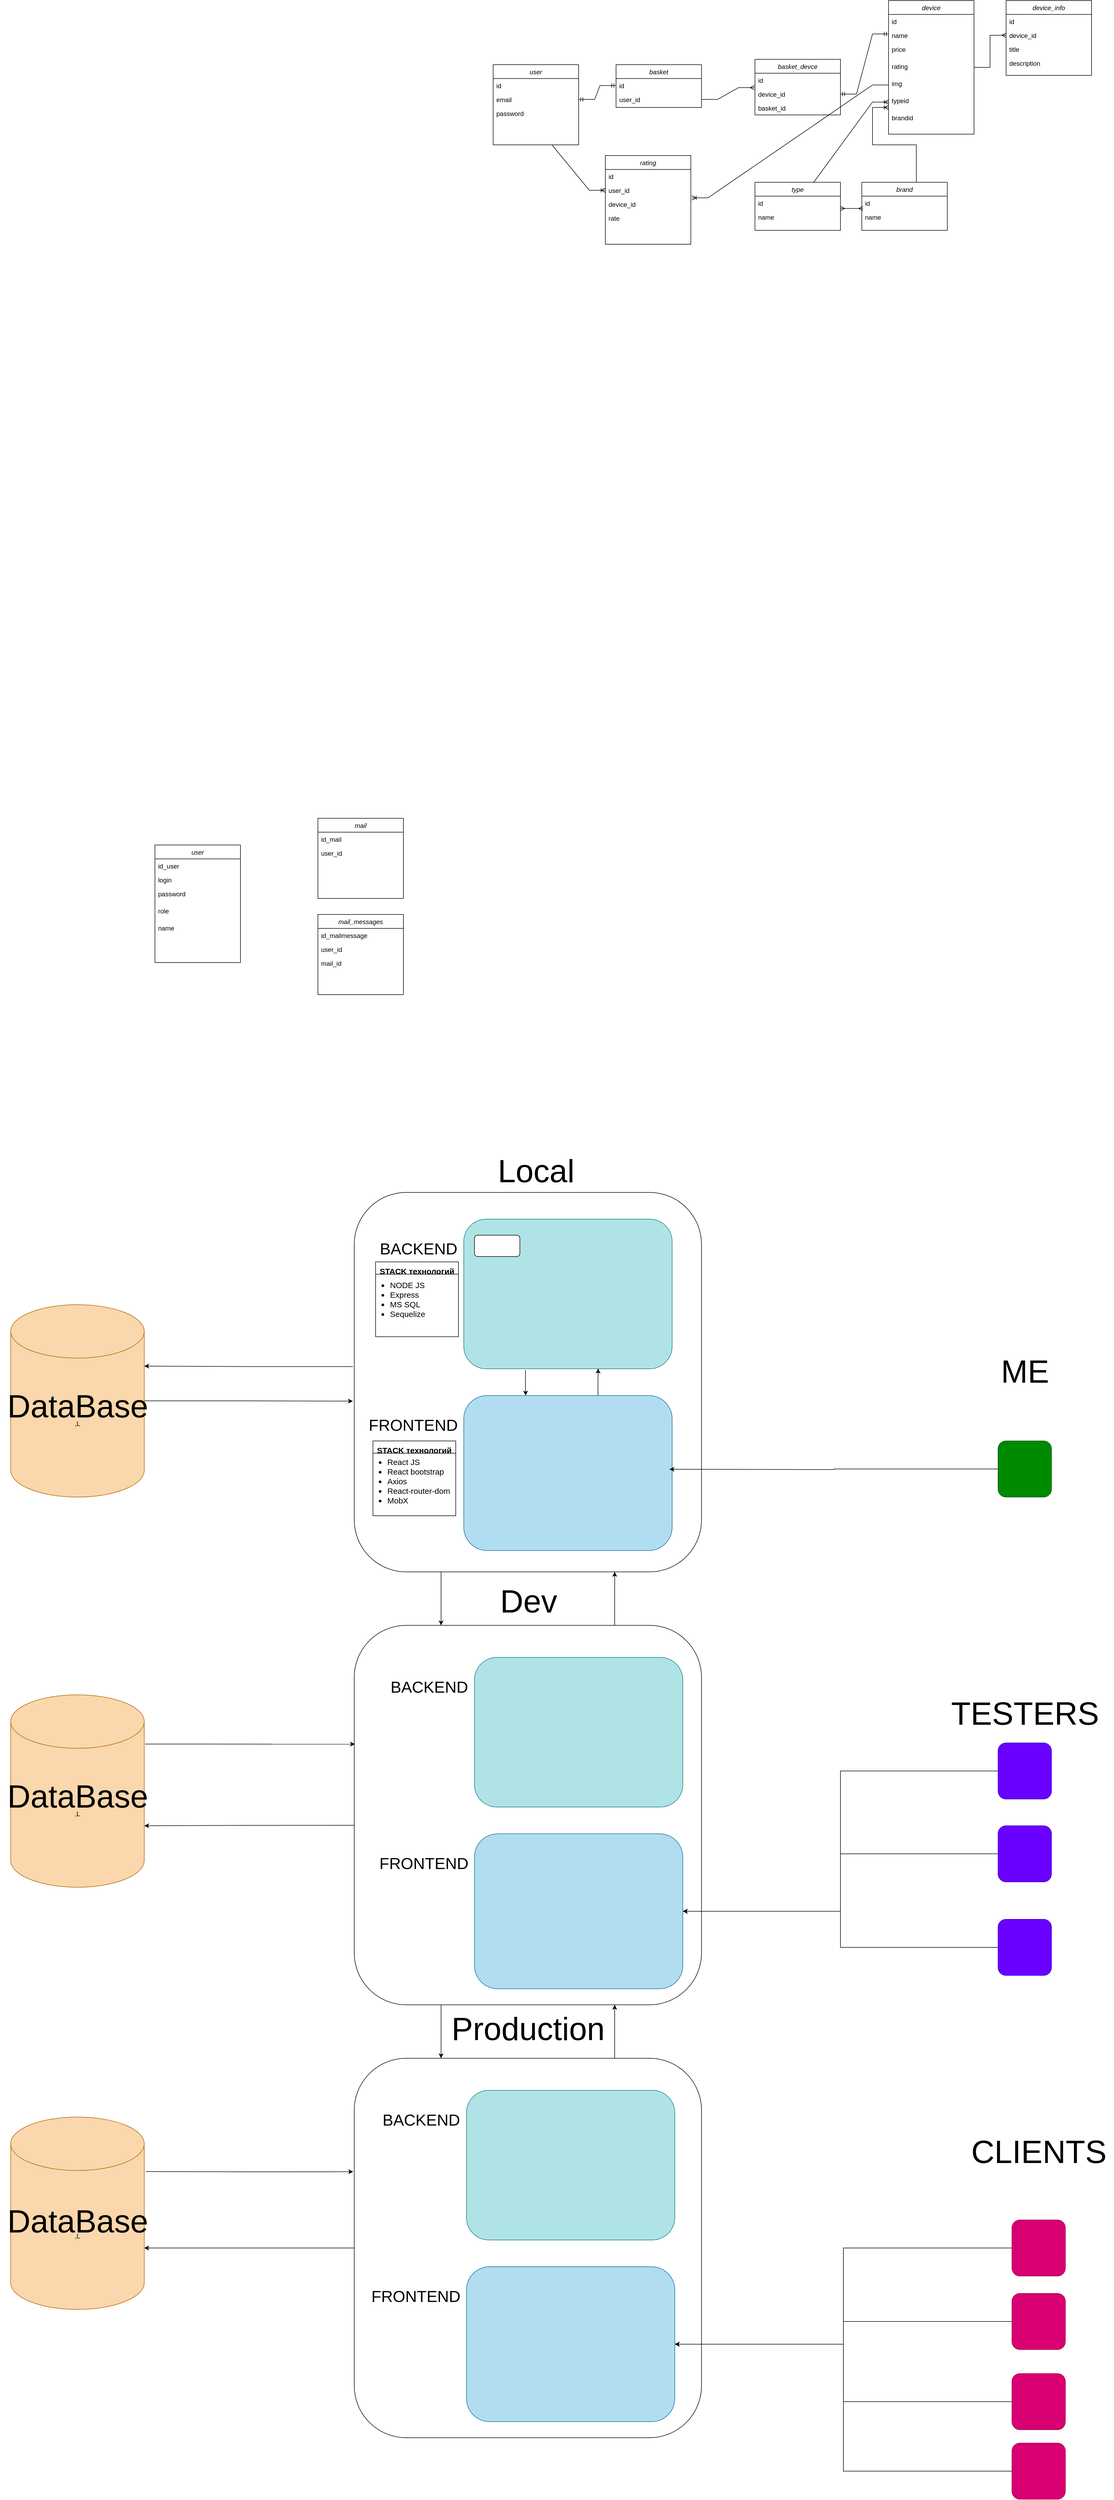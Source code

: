 <mxfile version="20.6.0" type="github">
  <diagram id="C5RBs43oDa-KdzZeNtuy" name="Page-1">
    <mxGraphModel dx="2564" dy="3460" grid="1" gridSize="10" guides="1" tooltips="1" connect="1" arrows="1" fold="1" page="1" pageScale="1" pageWidth="827" pageHeight="1169" math="0" shadow="0">
      <root>
        <mxCell id="WIyWlLk6GJQsqaUBKTNV-0" />
        <mxCell id="WIyWlLk6GJQsqaUBKTNV-1" parent="WIyWlLk6GJQsqaUBKTNV-0" />
        <mxCell id="zkfFHV4jXpPFQw0GAbJ--0" value="user" style="swimlane;fontStyle=2;align=center;verticalAlign=top;childLayout=stackLayout;horizontal=1;startSize=26;horizontalStack=0;resizeParent=1;resizeLast=0;collapsible=1;marginBottom=0;rounded=0;shadow=0;strokeWidth=1;" parent="WIyWlLk6GJQsqaUBKTNV-1" vertex="1">
          <mxGeometry x="220" y="-1420" width="160" height="150" as="geometry">
            <mxRectangle x="230" y="140" width="160" height="26" as="alternateBounds" />
          </mxGeometry>
        </mxCell>
        <mxCell id="zkfFHV4jXpPFQw0GAbJ--1" value="id" style="text;align=left;verticalAlign=top;spacingLeft=4;spacingRight=4;overflow=hidden;rotatable=0;points=[[0,0.5],[1,0.5]];portConstraint=eastwest;" parent="zkfFHV4jXpPFQw0GAbJ--0" vertex="1">
          <mxGeometry y="26" width="160" height="26" as="geometry" />
        </mxCell>
        <mxCell id="zkfFHV4jXpPFQw0GAbJ--2" value="email" style="text;align=left;verticalAlign=top;spacingLeft=4;spacingRight=4;overflow=hidden;rotatable=0;points=[[0,0.5],[1,0.5]];portConstraint=eastwest;rounded=0;shadow=0;html=0;" parent="zkfFHV4jXpPFQw0GAbJ--0" vertex="1">
          <mxGeometry y="52" width="160" height="26" as="geometry" />
        </mxCell>
        <mxCell id="zkfFHV4jXpPFQw0GAbJ--3" value="password" style="text;align=left;verticalAlign=top;spacingLeft=4;spacingRight=4;overflow=hidden;rotatable=0;points=[[0,0.5],[1,0.5]];portConstraint=eastwest;rounded=0;shadow=0;html=0;" parent="zkfFHV4jXpPFQw0GAbJ--0" vertex="1">
          <mxGeometry y="78" width="160" height="32" as="geometry" />
        </mxCell>
        <mxCell id="rboangWgK6ihW0emlWpL-8" value="basket" style="swimlane;fontStyle=2;align=center;verticalAlign=top;childLayout=stackLayout;horizontal=1;startSize=26;horizontalStack=0;resizeParent=1;resizeLast=0;collapsible=1;marginBottom=0;rounded=0;shadow=0;strokeWidth=1;" parent="WIyWlLk6GJQsqaUBKTNV-1" vertex="1">
          <mxGeometry x="450" y="-1420" width="160" height="80" as="geometry">
            <mxRectangle x="230" y="140" width="160" height="26" as="alternateBounds" />
          </mxGeometry>
        </mxCell>
        <mxCell id="rboangWgK6ihW0emlWpL-9" value="id" style="text;align=left;verticalAlign=top;spacingLeft=4;spacingRight=4;overflow=hidden;rotatable=0;points=[[0,0.5],[1,0.5]];portConstraint=eastwest;" parent="rboangWgK6ihW0emlWpL-8" vertex="1">
          <mxGeometry y="26" width="160" height="26" as="geometry" />
        </mxCell>
        <mxCell id="rboangWgK6ihW0emlWpL-10" value="user_id" style="text;align=left;verticalAlign=top;spacingLeft=4;spacingRight=4;overflow=hidden;rotatable=0;points=[[0,0.5],[1,0.5]];portConstraint=eastwest;rounded=0;shadow=0;html=0;" parent="rboangWgK6ihW0emlWpL-8" vertex="1">
          <mxGeometry y="52" width="160" height="26" as="geometry" />
        </mxCell>
        <mxCell id="rboangWgK6ihW0emlWpL-14" value="" style="edgeStyle=entityRelationEdgeStyle;fontSize=12;html=1;endArrow=ERmandOne;startArrow=ERmandOne;rounded=0;exitX=1;exitY=0.5;exitDx=0;exitDy=0;entryX=0;entryY=0.5;entryDx=0;entryDy=0;" parent="WIyWlLk6GJQsqaUBKTNV-1" source="zkfFHV4jXpPFQw0GAbJ--2" target="rboangWgK6ihW0emlWpL-9" edge="1">
          <mxGeometry width="100" height="100" relative="1" as="geometry">
            <mxPoint x="670" y="-1320" as="sourcePoint" />
            <mxPoint x="770" y="-1420" as="targetPoint" />
          </mxGeometry>
        </mxCell>
        <mxCell id="rboangWgK6ihW0emlWpL-15" value="device" style="swimlane;fontStyle=2;align=center;verticalAlign=top;childLayout=stackLayout;horizontal=1;startSize=26;horizontalStack=0;resizeParent=1;resizeLast=0;collapsible=1;marginBottom=0;rounded=0;shadow=0;strokeWidth=1;" parent="WIyWlLk6GJQsqaUBKTNV-1" vertex="1">
          <mxGeometry x="960" y="-1540" width="160" height="250" as="geometry">
            <mxRectangle x="230" y="140" width="160" height="26" as="alternateBounds" />
          </mxGeometry>
        </mxCell>
        <mxCell id="rboangWgK6ihW0emlWpL-16" value="id" style="text;align=left;verticalAlign=top;spacingLeft=4;spacingRight=4;overflow=hidden;rotatable=0;points=[[0,0.5],[1,0.5]];portConstraint=eastwest;" parent="rboangWgK6ihW0emlWpL-15" vertex="1">
          <mxGeometry y="26" width="160" height="26" as="geometry" />
        </mxCell>
        <mxCell id="rboangWgK6ihW0emlWpL-17" value="name" style="text;align=left;verticalAlign=top;spacingLeft=4;spacingRight=4;overflow=hidden;rotatable=0;points=[[0,0.5],[1,0.5]];portConstraint=eastwest;rounded=0;shadow=0;html=0;" parent="rboangWgK6ihW0emlWpL-15" vertex="1">
          <mxGeometry y="52" width="160" height="26" as="geometry" />
        </mxCell>
        <mxCell id="rboangWgK6ihW0emlWpL-18" value="price" style="text;align=left;verticalAlign=top;spacingLeft=4;spacingRight=4;overflow=hidden;rotatable=0;points=[[0,0.5],[1,0.5]];portConstraint=eastwest;rounded=0;shadow=0;html=0;" parent="rboangWgK6ihW0emlWpL-15" vertex="1">
          <mxGeometry y="78" width="160" height="32" as="geometry" />
        </mxCell>
        <mxCell id="rboangWgK6ihW0emlWpL-19" value="rating" style="text;align=left;verticalAlign=top;spacingLeft=4;spacingRight=4;overflow=hidden;rotatable=0;points=[[0,0.5],[1,0.5]];portConstraint=eastwest;rounded=0;shadow=0;html=0;" parent="rboangWgK6ihW0emlWpL-15" vertex="1">
          <mxGeometry y="110" width="160" height="32" as="geometry" />
        </mxCell>
        <mxCell id="rboangWgK6ihW0emlWpL-20" value="img" style="text;align=left;verticalAlign=top;spacingLeft=4;spacingRight=4;overflow=hidden;rotatable=0;points=[[0,0.5],[1,0.5]];portConstraint=eastwest;rounded=0;shadow=0;html=0;" parent="rboangWgK6ihW0emlWpL-15" vertex="1">
          <mxGeometry y="142" width="160" height="32" as="geometry" />
        </mxCell>
        <mxCell id="rboangWgK6ihW0emlWpL-21" value="typeid" style="text;align=left;verticalAlign=top;spacingLeft=4;spacingRight=4;overflow=hidden;rotatable=0;points=[[0,0.5],[1,0.5]];portConstraint=eastwest;rounded=0;shadow=0;html=0;" parent="rboangWgK6ihW0emlWpL-15" vertex="1">
          <mxGeometry y="174" width="160" height="32" as="geometry" />
        </mxCell>
        <mxCell id="rboangWgK6ihW0emlWpL-22" value="brandid" style="text;align=left;verticalAlign=top;spacingLeft=4;spacingRight=4;overflow=hidden;rotatable=0;points=[[0,0.5],[1,0.5]];portConstraint=eastwest;rounded=0;shadow=0;html=0;" parent="rboangWgK6ihW0emlWpL-15" vertex="1">
          <mxGeometry y="206" width="160" height="32" as="geometry" />
        </mxCell>
        <mxCell id="rboangWgK6ihW0emlWpL-23" value="brand" style="swimlane;fontStyle=2;align=center;verticalAlign=top;childLayout=stackLayout;horizontal=1;startSize=26;horizontalStack=0;resizeParent=1;resizeLast=0;collapsible=1;marginBottom=0;rounded=0;shadow=0;strokeWidth=1;" parent="WIyWlLk6GJQsqaUBKTNV-1" vertex="1">
          <mxGeometry x="910" y="-1200" width="160" height="90" as="geometry">
            <mxRectangle x="230" y="140" width="160" height="26" as="alternateBounds" />
          </mxGeometry>
        </mxCell>
        <mxCell id="rboangWgK6ihW0emlWpL-24" value="id" style="text;align=left;verticalAlign=top;spacingLeft=4;spacingRight=4;overflow=hidden;rotatable=0;points=[[0,0.5],[1,0.5]];portConstraint=eastwest;" parent="rboangWgK6ihW0emlWpL-23" vertex="1">
          <mxGeometry y="26" width="160" height="26" as="geometry" />
        </mxCell>
        <mxCell id="rboangWgK6ihW0emlWpL-25" value="name" style="text;align=left;verticalAlign=top;spacingLeft=4;spacingRight=4;overflow=hidden;rotatable=0;points=[[0,0.5],[1,0.5]];portConstraint=eastwest;rounded=0;shadow=0;html=0;" parent="rboangWgK6ihW0emlWpL-23" vertex="1">
          <mxGeometry y="52" width="160" height="26" as="geometry" />
        </mxCell>
        <mxCell id="rboangWgK6ihW0emlWpL-31" value="type" style="swimlane;fontStyle=2;align=center;verticalAlign=top;childLayout=stackLayout;horizontal=1;startSize=26;horizontalStack=0;resizeParent=1;resizeLast=0;collapsible=1;marginBottom=0;rounded=0;shadow=0;strokeWidth=1;" parent="WIyWlLk6GJQsqaUBKTNV-1" vertex="1">
          <mxGeometry x="710" y="-1200" width="160" height="90" as="geometry">
            <mxRectangle x="230" y="140" width="160" height="26" as="alternateBounds" />
          </mxGeometry>
        </mxCell>
        <mxCell id="rboangWgK6ihW0emlWpL-32" value="id" style="text;align=left;verticalAlign=top;spacingLeft=4;spacingRight=4;overflow=hidden;rotatable=0;points=[[0,0.5],[1,0.5]];portConstraint=eastwest;" parent="rboangWgK6ihW0emlWpL-31" vertex="1">
          <mxGeometry y="26" width="160" height="26" as="geometry" />
        </mxCell>
        <mxCell id="rboangWgK6ihW0emlWpL-33" value="name" style="text;align=left;verticalAlign=top;spacingLeft=4;spacingRight=4;overflow=hidden;rotatable=0;points=[[0,0.5],[1,0.5]];portConstraint=eastwest;rounded=0;shadow=0;html=0;" parent="rboangWgK6ihW0emlWpL-31" vertex="1">
          <mxGeometry y="52" width="160" height="26" as="geometry" />
        </mxCell>
        <mxCell id="rboangWgK6ihW0emlWpL-39" value="" style="edgeStyle=entityRelationEdgeStyle;fontSize=12;html=1;endArrow=ERoneToMany;rounded=0;entryX=0;entryY=0.5;entryDx=0;entryDy=0;exitX=0.5;exitY=0;exitDx=0;exitDy=0;" parent="WIyWlLk6GJQsqaUBKTNV-1" source="rboangWgK6ihW0emlWpL-31" target="rboangWgK6ihW0emlWpL-21" edge="1">
          <mxGeometry width="100" height="100" relative="1" as="geometry">
            <mxPoint x="620" y="-1230" as="sourcePoint" />
            <mxPoint x="720" y="-1330" as="targetPoint" />
          </mxGeometry>
        </mxCell>
        <mxCell id="rboangWgK6ihW0emlWpL-44" value="" style="edgeStyle=entityRelationEdgeStyle;fontSize=12;html=1;endArrow=ERmany;startArrow=ERmany;rounded=0;entryX=0.013;entryY=-0.115;entryDx=0;entryDy=0;entryPerimeter=0;exitX=1;exitY=0.885;exitDx=0;exitDy=0;exitPerimeter=0;" parent="WIyWlLk6GJQsqaUBKTNV-1" source="rboangWgK6ihW0emlWpL-32" target="rboangWgK6ihW0emlWpL-25" edge="1">
          <mxGeometry width="100" height="100" relative="1" as="geometry">
            <mxPoint x="620" y="-1230" as="sourcePoint" />
            <mxPoint x="720" y="-1330" as="targetPoint" />
          </mxGeometry>
        </mxCell>
        <mxCell id="rboangWgK6ihW0emlWpL-45" value="device_info" style="swimlane;fontStyle=2;align=center;verticalAlign=top;childLayout=stackLayout;horizontal=1;startSize=26;horizontalStack=0;resizeParent=1;resizeLast=0;collapsible=1;marginBottom=0;rounded=0;shadow=0;strokeWidth=1;" parent="WIyWlLk6GJQsqaUBKTNV-1" vertex="1">
          <mxGeometry x="1180" y="-1540" width="160" height="140" as="geometry">
            <mxRectangle x="230" y="140" width="160" height="26" as="alternateBounds" />
          </mxGeometry>
        </mxCell>
        <mxCell id="rboangWgK6ihW0emlWpL-46" value="id" style="text;align=left;verticalAlign=top;spacingLeft=4;spacingRight=4;overflow=hidden;rotatable=0;points=[[0,0.5],[1,0.5]];portConstraint=eastwest;" parent="rboangWgK6ihW0emlWpL-45" vertex="1">
          <mxGeometry y="26" width="160" height="26" as="geometry" />
        </mxCell>
        <mxCell id="rboangWgK6ihW0emlWpL-47" value="device_id" style="text;align=left;verticalAlign=top;spacingLeft=4;spacingRight=4;overflow=hidden;rotatable=0;points=[[0,0.5],[1,0.5]];portConstraint=eastwest;rounded=0;shadow=0;html=0;" parent="rboangWgK6ihW0emlWpL-45" vertex="1">
          <mxGeometry y="52" width="160" height="26" as="geometry" />
        </mxCell>
        <mxCell id="rboangWgK6ihW0emlWpL-48" value="title" style="text;align=left;verticalAlign=top;spacingLeft=4;spacingRight=4;overflow=hidden;rotatable=0;points=[[0,0.5],[1,0.5]];portConstraint=eastwest;rounded=0;shadow=0;html=0;" parent="rboangWgK6ihW0emlWpL-45" vertex="1">
          <mxGeometry y="78" width="160" height="26" as="geometry" />
        </mxCell>
        <mxCell id="rboangWgK6ihW0emlWpL-54" value="description" style="text;align=left;verticalAlign=top;spacingLeft=4;spacingRight=4;overflow=hidden;rotatable=0;points=[[0,0.5],[1,0.5]];portConstraint=eastwest;rounded=0;shadow=0;html=0;" parent="rboangWgK6ihW0emlWpL-45" vertex="1">
          <mxGeometry y="104" width="160" height="26" as="geometry" />
        </mxCell>
        <mxCell id="rboangWgK6ihW0emlWpL-52" value="" style="edgeStyle=entityRelationEdgeStyle;fontSize=12;html=1;endArrow=ERmany;rounded=0;exitX=1;exitY=0.5;exitDx=0;exitDy=0;entryX=0;entryY=0.5;entryDx=0;entryDy=0;" parent="WIyWlLk6GJQsqaUBKTNV-1" source="rboangWgK6ihW0emlWpL-15" target="rboangWgK6ihW0emlWpL-47" edge="1">
          <mxGeometry width="100" height="100" relative="1" as="geometry">
            <mxPoint x="1310" y="-1240" as="sourcePoint" />
            <mxPoint x="1410" y="-1340" as="targetPoint" />
          </mxGeometry>
        </mxCell>
        <mxCell id="rboangWgK6ihW0emlWpL-53" value="" style="edgeStyle=entityRelationEdgeStyle;fontSize=12;html=1;endArrow=ERoneToMany;rounded=0;exitX=0.45;exitY=0;exitDx=0;exitDy=0;exitPerimeter=0;" parent="WIyWlLk6GJQsqaUBKTNV-1" source="rboangWgK6ihW0emlWpL-23" edge="1">
          <mxGeometry width="100" height="100" relative="1" as="geometry">
            <mxPoint x="800" y="-1190" as="sourcePoint" />
            <mxPoint x="960" y="-1340" as="targetPoint" />
          </mxGeometry>
        </mxCell>
        <mxCell id="rboangWgK6ihW0emlWpL-55" value="basket_devce" style="swimlane;fontStyle=2;align=center;verticalAlign=top;childLayout=stackLayout;horizontal=1;startSize=26;horizontalStack=0;resizeParent=1;resizeLast=0;collapsible=1;marginBottom=0;rounded=0;shadow=0;strokeWidth=1;" parent="WIyWlLk6GJQsqaUBKTNV-1" vertex="1">
          <mxGeometry x="710" y="-1430" width="160" height="104" as="geometry">
            <mxRectangle x="230" y="140" width="160" height="26" as="alternateBounds" />
          </mxGeometry>
        </mxCell>
        <mxCell id="rboangWgK6ihW0emlWpL-56" value="id" style="text;align=left;verticalAlign=top;spacingLeft=4;spacingRight=4;overflow=hidden;rotatable=0;points=[[0,0.5],[1,0.5]];portConstraint=eastwest;" parent="rboangWgK6ihW0emlWpL-55" vertex="1">
          <mxGeometry y="26" width="160" height="26" as="geometry" />
        </mxCell>
        <mxCell id="rboangWgK6ihW0emlWpL-57" value="device_id" style="text;align=left;verticalAlign=top;spacingLeft=4;spacingRight=4;overflow=hidden;rotatable=0;points=[[0,0.5],[1,0.5]];portConstraint=eastwest;rounded=0;shadow=0;html=0;" parent="rboangWgK6ihW0emlWpL-55" vertex="1">
          <mxGeometry y="52" width="160" height="26" as="geometry" />
        </mxCell>
        <mxCell id="rboangWgK6ihW0emlWpL-58" value="basket_id" style="text;align=left;verticalAlign=top;spacingLeft=4;spacingRight=4;overflow=hidden;rotatable=0;points=[[0,0.5],[1,0.5]];portConstraint=eastwest;rounded=0;shadow=0;html=0;" parent="rboangWgK6ihW0emlWpL-55" vertex="1">
          <mxGeometry y="78" width="160" height="26" as="geometry" />
        </mxCell>
        <mxCell id="rboangWgK6ihW0emlWpL-59" value="" style="edgeStyle=entityRelationEdgeStyle;fontSize=12;html=1;endArrow=ERmany;rounded=0;exitX=1;exitY=0.5;exitDx=0;exitDy=0;entryX=-0.006;entryY=1.038;entryDx=0;entryDy=0;entryPerimeter=0;" parent="WIyWlLk6GJQsqaUBKTNV-1" source="rboangWgK6ihW0emlWpL-10" target="rboangWgK6ihW0emlWpL-56" edge="1">
          <mxGeometry width="100" height="100" relative="1" as="geometry">
            <mxPoint x="920" y="-1230" as="sourcePoint" />
            <mxPoint x="1020" y="-1330" as="targetPoint" />
          </mxGeometry>
        </mxCell>
        <mxCell id="6lR0rW1rz3o3aoI56mxL-0" value="" style="edgeStyle=entityRelationEdgeStyle;fontSize=12;html=1;endArrow=ERmandOne;startArrow=ERmandOne;rounded=0;exitX=1;exitY=0.5;exitDx=0;exitDy=0;entryX=0;entryY=0.25;entryDx=0;entryDy=0;" parent="WIyWlLk6GJQsqaUBKTNV-1" source="rboangWgK6ihW0emlWpL-57" target="rboangWgK6ihW0emlWpL-15" edge="1">
          <mxGeometry width="100" height="100" relative="1" as="geometry">
            <mxPoint x="810" y="-1230" as="sourcePoint" />
            <mxPoint x="910" y="-1330" as="targetPoint" />
          </mxGeometry>
        </mxCell>
        <mxCell id="6lR0rW1rz3o3aoI56mxL-1" value="rating&#xa;" style="swimlane;fontStyle=2;align=center;verticalAlign=top;childLayout=stackLayout;horizontal=1;startSize=26;horizontalStack=0;resizeParent=1;resizeLast=0;collapsible=1;marginBottom=0;rounded=0;shadow=0;strokeWidth=1;" parent="WIyWlLk6GJQsqaUBKTNV-1" vertex="1">
          <mxGeometry x="430" y="-1250" width="160" height="166" as="geometry">
            <mxRectangle x="230" y="140" width="160" height="26" as="alternateBounds" />
          </mxGeometry>
        </mxCell>
        <mxCell id="6lR0rW1rz3o3aoI56mxL-2" value="id" style="text;align=left;verticalAlign=top;spacingLeft=4;spacingRight=4;overflow=hidden;rotatable=0;points=[[0,0.5],[1,0.5]];portConstraint=eastwest;" parent="6lR0rW1rz3o3aoI56mxL-1" vertex="1">
          <mxGeometry y="26" width="160" height="26" as="geometry" />
        </mxCell>
        <mxCell id="6lR0rW1rz3o3aoI56mxL-3" value="user_id" style="text;align=left;verticalAlign=top;spacingLeft=4;spacingRight=4;overflow=hidden;rotatable=0;points=[[0,0.5],[1,0.5]];portConstraint=eastwest;rounded=0;shadow=0;html=0;" parent="6lR0rW1rz3o3aoI56mxL-1" vertex="1">
          <mxGeometry y="52" width="160" height="26" as="geometry" />
        </mxCell>
        <mxCell id="6lR0rW1rz3o3aoI56mxL-4" value="device_id" style="text;align=left;verticalAlign=top;spacingLeft=4;spacingRight=4;overflow=hidden;rotatable=0;points=[[0,0.5],[1,0.5]];portConstraint=eastwest;rounded=0;shadow=0;html=0;" parent="6lR0rW1rz3o3aoI56mxL-1" vertex="1">
          <mxGeometry y="78" width="160" height="26" as="geometry" />
        </mxCell>
        <mxCell id="6lR0rW1rz3o3aoI56mxL-5" value="rate" style="text;align=left;verticalAlign=top;spacingLeft=4;spacingRight=4;overflow=hidden;rotatable=0;points=[[0,0.5],[1,0.5]];portConstraint=eastwest;rounded=0;shadow=0;html=0;" parent="6lR0rW1rz3o3aoI56mxL-1" vertex="1">
          <mxGeometry y="104" width="160" height="26" as="geometry" />
        </mxCell>
        <mxCell id="6lR0rW1rz3o3aoI56mxL-6" value="" style="edgeStyle=entityRelationEdgeStyle;fontSize=12;html=1;endArrow=ERoneToMany;rounded=0;exitX=0;exitY=0.5;exitDx=0;exitDy=0;entryX=1.013;entryY=0.043;entryDx=0;entryDy=0;entryPerimeter=0;" parent="WIyWlLk6GJQsqaUBKTNV-1" source="rboangWgK6ihW0emlWpL-20" target="6lR0rW1rz3o3aoI56mxL-4" edge="1">
          <mxGeometry width="100" height="100" relative="1" as="geometry">
            <mxPoint x="800" y="-1160" as="sourcePoint" />
            <mxPoint x="900" y="-1260" as="targetPoint" />
          </mxGeometry>
        </mxCell>
        <mxCell id="6lR0rW1rz3o3aoI56mxL-7" value="" style="edgeStyle=entityRelationEdgeStyle;fontSize=12;html=1;endArrow=ERoneToMany;rounded=0;exitX=0.5;exitY=1;exitDx=0;exitDy=0;entryX=0;entryY=0.5;entryDx=0;entryDy=0;" parent="WIyWlLk6GJQsqaUBKTNV-1" source="zkfFHV4jXpPFQw0GAbJ--0" target="6lR0rW1rz3o3aoI56mxL-3" edge="1">
          <mxGeometry width="100" height="100" relative="1" as="geometry">
            <mxPoint x="800" y="-1160" as="sourcePoint" />
            <mxPoint x="370" y="-1100" as="targetPoint" />
          </mxGeometry>
        </mxCell>
        <mxCell id="-Y3-FACNBWRvLeMyqKT1-15" style="edgeStyle=orthogonalEdgeStyle;rounded=0;orthogonalLoop=1;jettySize=auto;html=1;exitX=-0.004;exitY=0.459;exitDx=0;exitDy=0;entryX=1;entryY=0;entryDx=0;entryDy=115;entryPerimeter=0;fontSize=60;exitPerimeter=0;" parent="WIyWlLk6GJQsqaUBKTNV-1" source="-Y3-FACNBWRvLeMyqKT1-0" target="-Y3-FACNBWRvLeMyqKT1-1" edge="1">
          <mxGeometry relative="1" as="geometry" />
        </mxCell>
        <mxCell id="-Y3-FACNBWRvLeMyqKT1-36" style="edgeStyle=orthogonalEdgeStyle;rounded=0;orthogonalLoop=1;jettySize=auto;html=1;entryX=0.25;entryY=0;entryDx=0;entryDy=0;fontSize=30;exitX=0.25;exitY=1;exitDx=0;exitDy=0;" parent="WIyWlLk6GJQsqaUBKTNV-1" source="-Y3-FACNBWRvLeMyqKT1-0" target="-Y3-FACNBWRvLeMyqKT1-3" edge="1">
          <mxGeometry relative="1" as="geometry" />
        </mxCell>
        <mxCell id="-Y3-FACNBWRvLeMyqKT1-0" value="" style="rounded=1;whiteSpace=wrap;html=1;" parent="WIyWlLk6GJQsqaUBKTNV-1" vertex="1">
          <mxGeometry x="-40" y="690" width="650" height="710" as="geometry" />
        </mxCell>
        <mxCell id="-Y3-FACNBWRvLeMyqKT1-16" style="edgeStyle=orthogonalEdgeStyle;rounded=0;orthogonalLoop=1;jettySize=auto;html=1;fontSize=60;entryX=-0.004;entryY=0.55;entryDx=0;entryDy=0;entryPerimeter=0;" parent="WIyWlLk6GJQsqaUBKTNV-1" source="-Y3-FACNBWRvLeMyqKT1-1" target="-Y3-FACNBWRvLeMyqKT1-0" edge="1">
          <mxGeometry relative="1" as="geometry" />
        </mxCell>
        <mxCell id="-Y3-FACNBWRvLeMyqKT1-1" value=",L" style="shape=cylinder3;whiteSpace=wrap;html=1;boundedLbl=1;backgroundOutline=1;size=50;fillColor=#fad7ac;strokeColor=#b46504;" parent="WIyWlLk6GJQsqaUBKTNV-1" vertex="1">
          <mxGeometry x="-683" y="900" width="250" height="360" as="geometry" />
        </mxCell>
        <mxCell id="-Y3-FACNBWRvLeMyqKT1-37" style="edgeStyle=orthogonalEdgeStyle;rounded=0;orthogonalLoop=1;jettySize=auto;html=1;entryX=0.75;entryY=1;entryDx=0;entryDy=0;fontSize=30;exitX=0.75;exitY=0;exitDx=0;exitDy=0;" parent="WIyWlLk6GJQsqaUBKTNV-1" source="-Y3-FACNBWRvLeMyqKT1-3" target="-Y3-FACNBWRvLeMyqKT1-0" edge="1">
          <mxGeometry relative="1" as="geometry">
            <Array as="points" />
          </mxGeometry>
        </mxCell>
        <mxCell id="-Y3-FACNBWRvLeMyqKT1-50" style="edgeStyle=orthogonalEdgeStyle;rounded=0;orthogonalLoop=1;jettySize=auto;html=1;entryX=0.25;entryY=0;entryDx=0;entryDy=0;fontSize=30;exitX=0.25;exitY=1;exitDx=0;exitDy=0;" parent="WIyWlLk6GJQsqaUBKTNV-1" source="-Y3-FACNBWRvLeMyqKT1-3" target="-Y3-FACNBWRvLeMyqKT1-4" edge="1">
          <mxGeometry relative="1" as="geometry" />
        </mxCell>
        <mxCell id="-Y3-FACNBWRvLeMyqKT1-56" style="edgeStyle=orthogonalEdgeStyle;rounded=0;orthogonalLoop=1;jettySize=auto;html=1;entryX=1;entryY=0;entryDx=0;entryDy=245;entryPerimeter=0;fontSize=30;exitX=0.001;exitY=0.527;exitDx=0;exitDy=0;exitPerimeter=0;" parent="WIyWlLk6GJQsqaUBKTNV-1" source="-Y3-FACNBWRvLeMyqKT1-3" target="-Y3-FACNBWRvLeMyqKT1-51" edge="1">
          <mxGeometry relative="1" as="geometry">
            <mxPoint x="-50" y="1870" as="sourcePoint" />
          </mxGeometry>
        </mxCell>
        <mxCell id="-Y3-FACNBWRvLeMyqKT1-3" value="" style="rounded=1;whiteSpace=wrap;html=1;" parent="WIyWlLk6GJQsqaUBKTNV-1" vertex="1">
          <mxGeometry x="-40" y="1500" width="650" height="710" as="geometry" />
        </mxCell>
        <mxCell id="-Y3-FACNBWRvLeMyqKT1-49" style="edgeStyle=orthogonalEdgeStyle;rounded=0;orthogonalLoop=1;jettySize=auto;html=1;entryX=0.75;entryY=1;entryDx=0;entryDy=0;fontSize=30;exitX=0.75;exitY=0;exitDx=0;exitDy=0;" parent="WIyWlLk6GJQsqaUBKTNV-1" source="-Y3-FACNBWRvLeMyqKT1-4" target="-Y3-FACNBWRvLeMyqKT1-3" edge="1">
          <mxGeometry relative="1" as="geometry" />
        </mxCell>
        <mxCell id="-Y3-FACNBWRvLeMyqKT1-58" style="edgeStyle=orthogonalEdgeStyle;rounded=0;orthogonalLoop=1;jettySize=auto;html=1;entryX=1;entryY=0;entryDx=0;entryDy=245;entryPerimeter=0;fontSize=30;" parent="WIyWlLk6GJQsqaUBKTNV-1" source="-Y3-FACNBWRvLeMyqKT1-4" target="-Y3-FACNBWRvLeMyqKT1-53" edge="1">
          <mxGeometry relative="1" as="geometry" />
        </mxCell>
        <mxCell id="-Y3-FACNBWRvLeMyqKT1-4" value="" style="rounded=1;whiteSpace=wrap;html=1;" parent="WIyWlLk6GJQsqaUBKTNV-1" vertex="1">
          <mxGeometry x="-40" y="2310" width="650" height="710" as="geometry" />
        </mxCell>
        <mxCell id="-Y3-FACNBWRvLeMyqKT1-11" value="&lt;font style=&quot;font-size: 60px;&quot;&gt;DataBase&lt;/font&gt;" style="text;html=1;align=center;verticalAlign=middle;resizable=0;points=[];autosize=1;strokeColor=none;fillColor=none;fontSize=40;" parent="WIyWlLk6GJQsqaUBKTNV-1" vertex="1">
          <mxGeometry x="-703" y="1045" width="290" height="90" as="geometry" />
        </mxCell>
        <mxCell id="-Y3-FACNBWRvLeMyqKT1-12" value="&lt;font style=&quot;font-size: 30px;&quot;&gt;BACKEND&lt;/font&gt;" style="text;html=1;align=center;verticalAlign=middle;resizable=0;points=[];autosize=1;strokeColor=none;fillColor=none;fontSize=60;" parent="WIyWlLk6GJQsqaUBKTNV-1" vertex="1">
          <mxGeometry x="-5" y="740" width="170" height="90" as="geometry" />
        </mxCell>
        <mxCell id="-Y3-FACNBWRvLeMyqKT1-17" value="Local" style="text;html=1;align=center;verticalAlign=middle;resizable=0;points=[];autosize=1;strokeColor=none;fillColor=none;fontSize=60;" parent="WIyWlLk6GJQsqaUBKTNV-1" vertex="1">
          <mxGeometry x="215" y="605" width="170" height="90" as="geometry" />
        </mxCell>
        <mxCell id="-Y3-FACNBWRvLeMyqKT1-18" value="&lt;div&gt;Dev&lt;/div&gt;" style="text;html=1;align=center;verticalAlign=middle;resizable=0;points=[];autosize=1;strokeColor=none;fillColor=none;fontSize=60;" parent="WIyWlLk6GJQsqaUBKTNV-1" vertex="1">
          <mxGeometry x="221" y="1410" width="130" height="90" as="geometry" />
        </mxCell>
        <mxCell id="-Y3-FACNBWRvLeMyqKT1-19" value="Production" style="text;html=1;align=center;verticalAlign=middle;resizable=0;points=[];autosize=1;strokeColor=none;fillColor=none;fontSize=60;" parent="WIyWlLk6GJQsqaUBKTNV-1" vertex="1">
          <mxGeometry x="130" y="2210" width="310" height="90" as="geometry" />
        </mxCell>
        <mxCell id="-Y3-FACNBWRvLeMyqKT1-21" value="CLIENTS" style="text;html=1;align=center;verticalAlign=middle;resizable=0;points=[];autosize=1;strokeColor=none;fillColor=none;fontSize=60;" parent="WIyWlLk6GJQsqaUBKTNV-1" vertex="1">
          <mxGeometry x="1101" y="2440" width="280" height="90" as="geometry" />
        </mxCell>
        <mxCell id="-Y3-FACNBWRvLeMyqKT1-63" style="edgeStyle=orthogonalEdgeStyle;rounded=0;orthogonalLoop=1;jettySize=auto;html=1;entryX=1;entryY=0.5;entryDx=0;entryDy=0;fontSize=30;" parent="WIyWlLk6GJQsqaUBKTNV-1" source="-Y3-FACNBWRvLeMyqKT1-24" target="-Y3-FACNBWRvLeMyqKT1-41" edge="1">
          <mxGeometry relative="1" as="geometry" />
        </mxCell>
        <mxCell id="-Y3-FACNBWRvLeMyqKT1-24" value="" style="rounded=1;whiteSpace=wrap;html=1;fillColor=#6a00ff;strokeColor=#3700CC;fontColor=#ffffff;" parent="WIyWlLk6GJQsqaUBKTNV-1" vertex="1">
          <mxGeometry x="1165" y="1720" width="100" height="105" as="geometry" />
        </mxCell>
        <mxCell id="-Y3-FACNBWRvLeMyqKT1-26" value="TESTERS" style="text;html=1;align=center;verticalAlign=middle;resizable=0;points=[];autosize=1;strokeColor=none;fillColor=none;fontSize=60;" parent="WIyWlLk6GJQsqaUBKTNV-1" vertex="1">
          <mxGeometry x="1065" y="1620" width="300" height="90" as="geometry" />
        </mxCell>
        <mxCell id="-Y3-FACNBWRvLeMyqKT1-29" value="ME" style="text;html=1;align=center;verticalAlign=middle;resizable=0;points=[];autosize=1;strokeColor=none;fillColor=none;fontSize=60;" parent="WIyWlLk6GJQsqaUBKTNV-1" vertex="1">
          <mxGeometry x="1160" y="980" width="110" height="90" as="geometry" />
        </mxCell>
        <mxCell id="-Y3-FACNBWRvLeMyqKT1-34" style="edgeStyle=orthogonalEdgeStyle;rounded=0;orthogonalLoop=1;jettySize=auto;html=1;fontSize=30;exitX=0.296;exitY=1.009;exitDx=0;exitDy=0;exitPerimeter=0;entryX=0.297;entryY=0;entryDx=0;entryDy=0;entryPerimeter=0;" parent="WIyWlLk6GJQsqaUBKTNV-1" source="-Y3-FACNBWRvLeMyqKT1-30" target="-Y3-FACNBWRvLeMyqKT1-32" edge="1">
          <mxGeometry relative="1" as="geometry" />
        </mxCell>
        <mxCell id="-Y3-FACNBWRvLeMyqKT1-30" value="" style="rounded=1;whiteSpace=wrap;html=1;fontSize=60;fillColor=#b0e3e6;strokeColor=#0e8088;" parent="WIyWlLk6GJQsqaUBKTNV-1" vertex="1">
          <mxGeometry x="165" y="740" width="390" height="280" as="geometry" />
        </mxCell>
        <mxCell id="-Y3-FACNBWRvLeMyqKT1-35" style="edgeStyle=orthogonalEdgeStyle;rounded=0;orthogonalLoop=1;jettySize=auto;html=1;fontSize=30;entryX=0.645;entryY=0.999;entryDx=0;entryDy=0;entryPerimeter=0;exitX=0.644;exitY=0.001;exitDx=0;exitDy=0;exitPerimeter=0;" parent="WIyWlLk6GJQsqaUBKTNV-1" source="-Y3-FACNBWRvLeMyqKT1-32" target="-Y3-FACNBWRvLeMyqKT1-30" edge="1">
          <mxGeometry relative="1" as="geometry" />
        </mxCell>
        <mxCell id="-Y3-FACNBWRvLeMyqKT1-32" value="" style="rounded=1;whiteSpace=wrap;html=1;fontSize=60;fillColor=#b1ddf0;strokeColor=#10739e;" parent="WIyWlLk6GJQsqaUBKTNV-1" vertex="1">
          <mxGeometry x="165" y="1070" width="390" height="290" as="geometry" />
        </mxCell>
        <mxCell id="-Y3-FACNBWRvLeMyqKT1-33" value="&lt;font style=&quot;font-size: 30px;&quot;&gt;FRONTEND&lt;/font&gt;" style="text;html=1;align=center;verticalAlign=middle;resizable=0;points=[];autosize=1;strokeColor=none;fillColor=none;fontSize=60;" parent="WIyWlLk6GJQsqaUBKTNV-1" vertex="1">
          <mxGeometry x="-25" y="1070" width="190" height="90" as="geometry" />
        </mxCell>
        <mxCell id="-Y3-FACNBWRvLeMyqKT1-39" value="" style="rounded=1;whiteSpace=wrap;html=1;fontSize=60;fillColor=#b0e3e6;strokeColor=#0e8088;" parent="WIyWlLk6GJQsqaUBKTNV-1" vertex="1">
          <mxGeometry x="185" y="1560" width="390" height="280" as="geometry" />
        </mxCell>
        <mxCell id="-Y3-FACNBWRvLeMyqKT1-40" value="&lt;font style=&quot;font-size: 30px;&quot;&gt;BACKEND&lt;/font&gt;" style="text;html=1;align=center;verticalAlign=middle;resizable=0;points=[];autosize=1;strokeColor=none;fillColor=none;fontSize=60;" parent="WIyWlLk6GJQsqaUBKTNV-1" vertex="1">
          <mxGeometry x="15" y="1560" width="170" height="90" as="geometry" />
        </mxCell>
        <mxCell id="-Y3-FACNBWRvLeMyqKT1-41" value="" style="rounded=1;whiteSpace=wrap;html=1;fontSize=60;fillColor=#b1ddf0;strokeColor=#10739e;" parent="WIyWlLk6GJQsqaUBKTNV-1" vertex="1">
          <mxGeometry x="185" y="1890" width="390" height="290" as="geometry" />
        </mxCell>
        <mxCell id="-Y3-FACNBWRvLeMyqKT1-42" value="&lt;font style=&quot;font-size: 30px;&quot;&gt;FRONTEND&lt;/font&gt;" style="text;html=1;align=center;verticalAlign=middle;resizable=0;points=[];autosize=1;strokeColor=none;fillColor=none;fontSize=60;" parent="WIyWlLk6GJQsqaUBKTNV-1" vertex="1">
          <mxGeometry x="-5" y="1890" width="190" height="90" as="geometry" />
        </mxCell>
        <mxCell id="-Y3-FACNBWRvLeMyqKT1-43" value="" style="rounded=1;whiteSpace=wrap;html=1;fontSize=60;fillColor=#b0e3e6;strokeColor=#0e8088;" parent="WIyWlLk6GJQsqaUBKTNV-1" vertex="1">
          <mxGeometry x="170" y="2370" width="390" height="280" as="geometry" />
        </mxCell>
        <mxCell id="-Y3-FACNBWRvLeMyqKT1-44" value="&lt;font style=&quot;font-size: 30px;&quot;&gt;BACKEND&lt;/font&gt;" style="text;html=1;align=center;verticalAlign=middle;resizable=0;points=[];autosize=1;strokeColor=none;fillColor=none;fontSize=60;" parent="WIyWlLk6GJQsqaUBKTNV-1" vertex="1">
          <mxGeometry y="2370" width="170" height="90" as="geometry" />
        </mxCell>
        <mxCell id="-Y3-FACNBWRvLeMyqKT1-45" value="" style="rounded=1;whiteSpace=wrap;html=1;fontSize=60;fillColor=#b1ddf0;strokeColor=#10739e;" parent="WIyWlLk6GJQsqaUBKTNV-1" vertex="1">
          <mxGeometry x="170" y="2700" width="390" height="290" as="geometry" />
        </mxCell>
        <mxCell id="-Y3-FACNBWRvLeMyqKT1-46" value="&lt;font style=&quot;font-size: 30px;&quot;&gt;FRONTEND&lt;/font&gt;" style="text;html=1;align=center;verticalAlign=middle;resizable=0;points=[];autosize=1;strokeColor=none;fillColor=none;fontSize=60;" parent="WIyWlLk6GJQsqaUBKTNV-1" vertex="1">
          <mxGeometry x="-20" y="2700" width="190" height="90" as="geometry" />
        </mxCell>
        <mxCell id="-Y3-FACNBWRvLeMyqKT1-55" style="edgeStyle=orthogonalEdgeStyle;rounded=0;orthogonalLoop=1;jettySize=auto;html=1;entryX=0.002;entryY=0.313;entryDx=0;entryDy=0;entryPerimeter=0;fontSize=30;exitX=1.006;exitY=0.256;exitDx=0;exitDy=0;exitPerimeter=0;" parent="WIyWlLk6GJQsqaUBKTNV-1" source="-Y3-FACNBWRvLeMyqKT1-51" target="-Y3-FACNBWRvLeMyqKT1-3" edge="1">
          <mxGeometry relative="1" as="geometry" />
        </mxCell>
        <mxCell id="-Y3-FACNBWRvLeMyqKT1-51" value=",L" style="shape=cylinder3;whiteSpace=wrap;html=1;boundedLbl=1;backgroundOutline=1;size=50;fillColor=#fad7ac;strokeColor=#b46504;" parent="WIyWlLk6GJQsqaUBKTNV-1" vertex="1">
          <mxGeometry x="-683" y="1630" width="250" height="360" as="geometry" />
        </mxCell>
        <mxCell id="-Y3-FACNBWRvLeMyqKT1-52" value="&lt;font style=&quot;font-size: 60px;&quot;&gt;DataBase&lt;/font&gt;" style="text;html=1;align=center;verticalAlign=middle;resizable=0;points=[];autosize=1;strokeColor=none;fillColor=none;fontSize=40;" parent="WIyWlLk6GJQsqaUBKTNV-1" vertex="1">
          <mxGeometry x="-703" y="1775" width="290" height="90" as="geometry" />
        </mxCell>
        <mxCell id="-Y3-FACNBWRvLeMyqKT1-57" style="edgeStyle=orthogonalEdgeStyle;rounded=0;orthogonalLoop=1;jettySize=auto;html=1;entryX=-0.003;entryY=0.299;entryDx=0;entryDy=0;entryPerimeter=0;fontSize=30;" parent="WIyWlLk6GJQsqaUBKTNV-1" target="-Y3-FACNBWRvLeMyqKT1-4" edge="1">
          <mxGeometry relative="1" as="geometry">
            <mxPoint x="-430" y="2522" as="sourcePoint" />
          </mxGeometry>
        </mxCell>
        <mxCell id="-Y3-FACNBWRvLeMyqKT1-53" value=",L" style="shape=cylinder3;whiteSpace=wrap;html=1;boundedLbl=1;backgroundOutline=1;size=50;fillColor=#fad7ac;strokeColor=#b46504;" parent="WIyWlLk6GJQsqaUBKTNV-1" vertex="1">
          <mxGeometry x="-683" y="2420" width="250" height="360" as="geometry" />
        </mxCell>
        <mxCell id="-Y3-FACNBWRvLeMyqKT1-54" value="&lt;font style=&quot;font-size: 60px;&quot;&gt;DataBase&lt;/font&gt;" style="text;html=1;align=center;verticalAlign=middle;resizable=0;points=[];autosize=1;strokeColor=none;fillColor=none;fontSize=40;" parent="WIyWlLk6GJQsqaUBKTNV-1" vertex="1">
          <mxGeometry x="-703" y="2570" width="290" height="90" as="geometry" />
        </mxCell>
        <mxCell id="-Y3-FACNBWRvLeMyqKT1-62" style="edgeStyle=orthogonalEdgeStyle;rounded=0;orthogonalLoop=1;jettySize=auto;html=1;entryX=1;entryY=0.5;entryDx=0;entryDy=0;fontSize=30;" parent="WIyWlLk6GJQsqaUBKTNV-1" source="-Y3-FACNBWRvLeMyqKT1-60" target="-Y3-FACNBWRvLeMyqKT1-41" edge="1">
          <mxGeometry relative="1" as="geometry" />
        </mxCell>
        <mxCell id="-Y3-FACNBWRvLeMyqKT1-60" value="" style="rounded=1;whiteSpace=wrap;html=1;fillColor=#6a00ff;strokeColor=#3700CC;fontColor=#ffffff;" parent="WIyWlLk6GJQsqaUBKTNV-1" vertex="1">
          <mxGeometry x="1165" y="1875" width="100" height="105" as="geometry" />
        </mxCell>
        <mxCell id="-Y3-FACNBWRvLeMyqKT1-64" style="edgeStyle=orthogonalEdgeStyle;rounded=0;orthogonalLoop=1;jettySize=auto;html=1;entryX=1;entryY=0.5;entryDx=0;entryDy=0;fontSize=30;" parent="WIyWlLk6GJQsqaUBKTNV-1" source="-Y3-FACNBWRvLeMyqKT1-61" target="-Y3-FACNBWRvLeMyqKT1-41" edge="1">
          <mxGeometry relative="1" as="geometry" />
        </mxCell>
        <mxCell id="-Y3-FACNBWRvLeMyqKT1-61" value="" style="rounded=1;whiteSpace=wrap;html=1;fillColor=#6a00ff;strokeColor=#3700CC;fontColor=#ffffff;" parent="WIyWlLk6GJQsqaUBKTNV-1" vertex="1">
          <mxGeometry x="1165" y="2050" width="100" height="105" as="geometry" />
        </mxCell>
        <mxCell id="-Y3-FACNBWRvLeMyqKT1-66" style="edgeStyle=orthogonalEdgeStyle;rounded=0;orthogonalLoop=1;jettySize=auto;html=1;fontSize=30;" parent="WIyWlLk6GJQsqaUBKTNV-1" source="-Y3-FACNBWRvLeMyqKT1-65" edge="1">
          <mxGeometry relative="1" as="geometry">
            <mxPoint x="550" y="1208" as="targetPoint" />
          </mxGeometry>
        </mxCell>
        <mxCell id="-Y3-FACNBWRvLeMyqKT1-65" value="" style="rounded=1;whiteSpace=wrap;html=1;fillColor=#008a00;strokeColor=#005700;fontColor=#ffffff;" parent="WIyWlLk6GJQsqaUBKTNV-1" vertex="1">
          <mxGeometry x="1165" y="1155" width="100" height="105" as="geometry" />
        </mxCell>
        <mxCell id="-Y3-FACNBWRvLeMyqKT1-71" style="edgeStyle=orthogonalEdgeStyle;rounded=0;orthogonalLoop=1;jettySize=auto;html=1;entryX=1;entryY=0.5;entryDx=0;entryDy=0;fontSize=30;" parent="WIyWlLk6GJQsqaUBKTNV-1" source="-Y3-FACNBWRvLeMyqKT1-67" target="-Y3-FACNBWRvLeMyqKT1-45" edge="1">
          <mxGeometry relative="1" as="geometry" />
        </mxCell>
        <mxCell id="-Y3-FACNBWRvLeMyqKT1-67" value="" style="rounded=1;whiteSpace=wrap;html=1;fillColor=#d80073;strokeColor=#A50040;fontColor=#ffffff;" parent="WIyWlLk6GJQsqaUBKTNV-1" vertex="1">
          <mxGeometry x="1191" y="2612.5" width="100" height="105" as="geometry" />
        </mxCell>
        <mxCell id="-Y3-FACNBWRvLeMyqKT1-72" style="edgeStyle=orthogonalEdgeStyle;rounded=0;orthogonalLoop=1;jettySize=auto;html=1;entryX=1;entryY=0.5;entryDx=0;entryDy=0;fontSize=30;" parent="WIyWlLk6GJQsqaUBKTNV-1" source="-Y3-FACNBWRvLeMyqKT1-68" target="-Y3-FACNBWRvLeMyqKT1-45" edge="1">
          <mxGeometry relative="1" as="geometry" />
        </mxCell>
        <mxCell id="-Y3-FACNBWRvLeMyqKT1-68" value="" style="rounded=1;whiteSpace=wrap;html=1;fillColor=#d80073;strokeColor=#A50040;fontColor=#ffffff;" parent="WIyWlLk6GJQsqaUBKTNV-1" vertex="1">
          <mxGeometry x="1191" y="2750" width="100" height="105" as="geometry" />
        </mxCell>
        <mxCell id="-Y3-FACNBWRvLeMyqKT1-73" style="edgeStyle=orthogonalEdgeStyle;rounded=0;orthogonalLoop=1;jettySize=auto;html=1;entryX=1;entryY=0.5;entryDx=0;entryDy=0;fontSize=30;" parent="WIyWlLk6GJQsqaUBKTNV-1" source="-Y3-FACNBWRvLeMyqKT1-69" target="-Y3-FACNBWRvLeMyqKT1-45" edge="1">
          <mxGeometry relative="1" as="geometry" />
        </mxCell>
        <mxCell id="-Y3-FACNBWRvLeMyqKT1-69" value="" style="rounded=1;whiteSpace=wrap;html=1;fillColor=#d80073;strokeColor=#A50040;fontColor=#ffffff;" parent="WIyWlLk6GJQsqaUBKTNV-1" vertex="1">
          <mxGeometry x="1191" y="2900" width="100" height="105" as="geometry" />
        </mxCell>
        <mxCell id="-Y3-FACNBWRvLeMyqKT1-74" style="edgeStyle=orthogonalEdgeStyle;rounded=0;orthogonalLoop=1;jettySize=auto;html=1;entryX=1;entryY=0.5;entryDx=0;entryDy=0;fontSize=30;" parent="WIyWlLk6GJQsqaUBKTNV-1" source="-Y3-FACNBWRvLeMyqKT1-70" target="-Y3-FACNBWRvLeMyqKT1-45" edge="1">
          <mxGeometry relative="1" as="geometry" />
        </mxCell>
        <mxCell id="-Y3-FACNBWRvLeMyqKT1-70" value="" style="rounded=1;whiteSpace=wrap;html=1;fillColor=#d80073;strokeColor=#A50040;fontColor=#ffffff;" parent="WIyWlLk6GJQsqaUBKTNV-1" vertex="1">
          <mxGeometry x="1191" y="3030" width="100" height="105" as="geometry" />
        </mxCell>
        <mxCell id="-Y3-FACNBWRvLeMyqKT1-76" value="" style="rounded=1;whiteSpace=wrap;html=1;fontSize=30;" parent="WIyWlLk6GJQsqaUBKTNV-1" vertex="1">
          <mxGeometry x="185" y="770" width="85" height="40" as="geometry" />
        </mxCell>
        <mxCell id="-Y3-FACNBWRvLeMyqKT1-77" value="&lt;font style=&quot;font-size: 15px;&quot;&gt;STACK технологий&lt;/font&gt;" style="swimlane;whiteSpace=wrap;html=1;fontSize=30;" parent="WIyWlLk6GJQsqaUBKTNV-1" vertex="1">
          <mxGeometry y="820" width="155" height="140" as="geometry" />
        </mxCell>
        <mxCell id="-Y3-FACNBWRvLeMyqKT1-78" value="&lt;ul&gt;&lt;li&gt;NODE JS&lt;/li&gt;&lt;li&gt;Express&lt;/li&gt;&lt;li&gt;MS SQL&lt;/li&gt;&lt;li&gt;Sequelize&lt;/li&gt;&lt;/ul&gt;" style="text;html=1;align=left;verticalAlign=middle;resizable=0;points=[];autosize=1;strokeColor=none;fillColor=none;fontSize=15;" parent="WIyWlLk6GJQsqaUBKTNV-1" vertex="1">
          <mxGeometry x="-15" y="830" width="130" height="120" as="geometry" />
        </mxCell>
        <mxCell id="-Y3-FACNBWRvLeMyqKT1-79" value="&lt;font style=&quot;font-size: 15px;&quot;&gt;STACK технологий&lt;/font&gt;" style="swimlane;whiteSpace=wrap;html=1;fontSize=30;" parent="WIyWlLk6GJQsqaUBKTNV-1" vertex="1">
          <mxGeometry x="-5" y="1155" width="155" height="140" as="geometry" />
        </mxCell>
        <mxCell id="-Y3-FACNBWRvLeMyqKT1-80" value="&lt;ul&gt;&lt;li&gt;React JS&lt;br&gt;&lt;/li&gt;&lt;li&gt;React bootstrap&lt;br&gt;&lt;/li&gt;&lt;li&gt;Axios&lt;br&gt;&lt;/li&gt;&lt;li&gt;React-router-dom&lt;/li&gt;&lt;li&gt;MobX&lt;br&gt;&lt;/li&gt;&lt;/ul&gt;" style="text;html=1;align=left;verticalAlign=middle;resizable=0;points=[];autosize=1;strokeColor=none;fillColor=none;fontSize=15;" parent="WIyWlLk6GJQsqaUBKTNV-1" vertex="1">
          <mxGeometry x="-20" y="1165" width="180" height="130" as="geometry" />
        </mxCell>
        <mxCell id="HBm2OJcZWY4-0uT7M1ii-0" value="user" style="swimlane;fontStyle=2;align=center;verticalAlign=top;childLayout=stackLayout;horizontal=1;startSize=26;horizontalStack=0;resizeParent=1;resizeLast=0;collapsible=1;marginBottom=0;rounded=0;shadow=0;strokeWidth=1;" parent="WIyWlLk6GJQsqaUBKTNV-1" vertex="1">
          <mxGeometry x="-413" y="40" width="160" height="220" as="geometry">
            <mxRectangle x="230" y="140" width="160" height="26" as="alternateBounds" />
          </mxGeometry>
        </mxCell>
        <mxCell id="HBm2OJcZWY4-0uT7M1ii-1" value="id_user" style="text;align=left;verticalAlign=top;spacingLeft=4;spacingRight=4;overflow=hidden;rotatable=0;points=[[0,0.5],[1,0.5]];portConstraint=eastwest;" parent="HBm2OJcZWY4-0uT7M1ii-0" vertex="1">
          <mxGeometry y="26" width="160" height="26" as="geometry" />
        </mxCell>
        <mxCell id="HBm2OJcZWY4-0uT7M1ii-2" value="login" style="text;align=left;verticalAlign=top;spacingLeft=4;spacingRight=4;overflow=hidden;rotatable=0;points=[[0,0.5],[1,0.5]];portConstraint=eastwest;rounded=0;shadow=0;html=0;" parent="HBm2OJcZWY4-0uT7M1ii-0" vertex="1">
          <mxGeometry y="52" width="160" height="26" as="geometry" />
        </mxCell>
        <mxCell id="HBm2OJcZWY4-0uT7M1ii-3" value="password" style="text;align=left;verticalAlign=top;spacingLeft=4;spacingRight=4;overflow=hidden;rotatable=0;points=[[0,0.5],[1,0.5]];portConstraint=eastwest;rounded=0;shadow=0;html=0;" parent="HBm2OJcZWY4-0uT7M1ii-0" vertex="1">
          <mxGeometry y="78" width="160" height="32" as="geometry" />
        </mxCell>
        <mxCell id="rboangWgK6ihW0emlWpL-7" value="role" style="text;align=left;verticalAlign=top;spacingLeft=4;spacingRight=4;overflow=hidden;rotatable=0;points=[[0,0.5],[1,0.5]];portConstraint=eastwest;rounded=0;shadow=0;html=0;" parent="HBm2OJcZWY4-0uT7M1ii-0" vertex="1">
          <mxGeometry y="110" width="160" height="32" as="geometry" />
        </mxCell>
        <mxCell id="JUtm82P1mHDJ0infx2hu-0" value="name" style="text;align=left;verticalAlign=top;spacingLeft=4;spacingRight=4;overflow=hidden;rotatable=0;points=[[0,0.5],[1,0.5]];portConstraint=eastwest;rounded=0;shadow=0;html=0;" vertex="1" parent="HBm2OJcZWY4-0uT7M1ii-0">
          <mxGeometry y="142" width="160" height="32" as="geometry" />
        </mxCell>
        <mxCell id="HBm2OJcZWY4-0uT7M1ii-8" value="mail" style="swimlane;fontStyle=2;align=center;verticalAlign=top;childLayout=stackLayout;horizontal=1;startSize=26;horizontalStack=0;resizeParent=1;resizeLast=0;collapsible=1;marginBottom=0;rounded=0;shadow=0;strokeWidth=1;" parent="WIyWlLk6GJQsqaUBKTNV-1" vertex="1">
          <mxGeometry x="-108" y="-10" width="160" height="150" as="geometry">
            <mxRectangle x="230" y="140" width="160" height="26" as="alternateBounds" />
          </mxGeometry>
        </mxCell>
        <mxCell id="HBm2OJcZWY4-0uT7M1ii-9" value="id_mail" style="text;align=left;verticalAlign=top;spacingLeft=4;spacingRight=4;overflow=hidden;rotatable=0;points=[[0,0.5],[1,0.5]];portConstraint=eastwest;" parent="HBm2OJcZWY4-0uT7M1ii-8" vertex="1">
          <mxGeometry y="26" width="160" height="26" as="geometry" />
        </mxCell>
        <mxCell id="HBm2OJcZWY4-0uT7M1ii-10" value="user_id" style="text;align=left;verticalAlign=top;spacingLeft=4;spacingRight=4;overflow=hidden;rotatable=0;points=[[0,0.5],[1,0.5]];portConstraint=eastwest;rounded=0;shadow=0;html=0;" parent="HBm2OJcZWY4-0uT7M1ii-8" vertex="1">
          <mxGeometry y="52" width="160" height="26" as="geometry" />
        </mxCell>
        <mxCell id="HBm2OJcZWY4-0uT7M1ii-19" value="mail_messages" style="swimlane;fontStyle=2;align=center;verticalAlign=top;childLayout=stackLayout;horizontal=1;startSize=26;horizontalStack=0;resizeParent=1;resizeLast=0;collapsible=1;marginBottom=0;rounded=0;shadow=0;strokeWidth=1;" parent="WIyWlLk6GJQsqaUBKTNV-1" vertex="1">
          <mxGeometry x="-108" y="170" width="160" height="150" as="geometry">
            <mxRectangle x="230" y="140" width="160" height="26" as="alternateBounds" />
          </mxGeometry>
        </mxCell>
        <mxCell id="HBm2OJcZWY4-0uT7M1ii-20" value="id_mailmessage" style="text;align=left;verticalAlign=top;spacingLeft=4;spacingRight=4;overflow=hidden;rotatable=0;points=[[0,0.5],[1,0.5]];portConstraint=eastwest;" parent="HBm2OJcZWY4-0uT7M1ii-19" vertex="1">
          <mxGeometry y="26" width="160" height="26" as="geometry" />
        </mxCell>
        <mxCell id="HBm2OJcZWY4-0uT7M1ii-21" value="user_id" style="text;align=left;verticalAlign=top;spacingLeft=4;spacingRight=4;overflow=hidden;rotatable=0;points=[[0,0.5],[1,0.5]];portConstraint=eastwest;rounded=0;shadow=0;html=0;" parent="HBm2OJcZWY4-0uT7M1ii-19" vertex="1">
          <mxGeometry y="52" width="160" height="26" as="geometry" />
        </mxCell>
        <mxCell id="HBm2OJcZWY4-0uT7M1ii-22" value="mail_id" style="text;align=left;verticalAlign=top;spacingLeft=4;spacingRight=4;overflow=hidden;rotatable=0;points=[[0,0.5],[1,0.5]];portConstraint=eastwest;rounded=0;shadow=0;html=0;" parent="HBm2OJcZWY4-0uT7M1ii-19" vertex="1">
          <mxGeometry y="78" width="160" height="32" as="geometry" />
        </mxCell>
      </root>
    </mxGraphModel>
  </diagram>
</mxfile>
